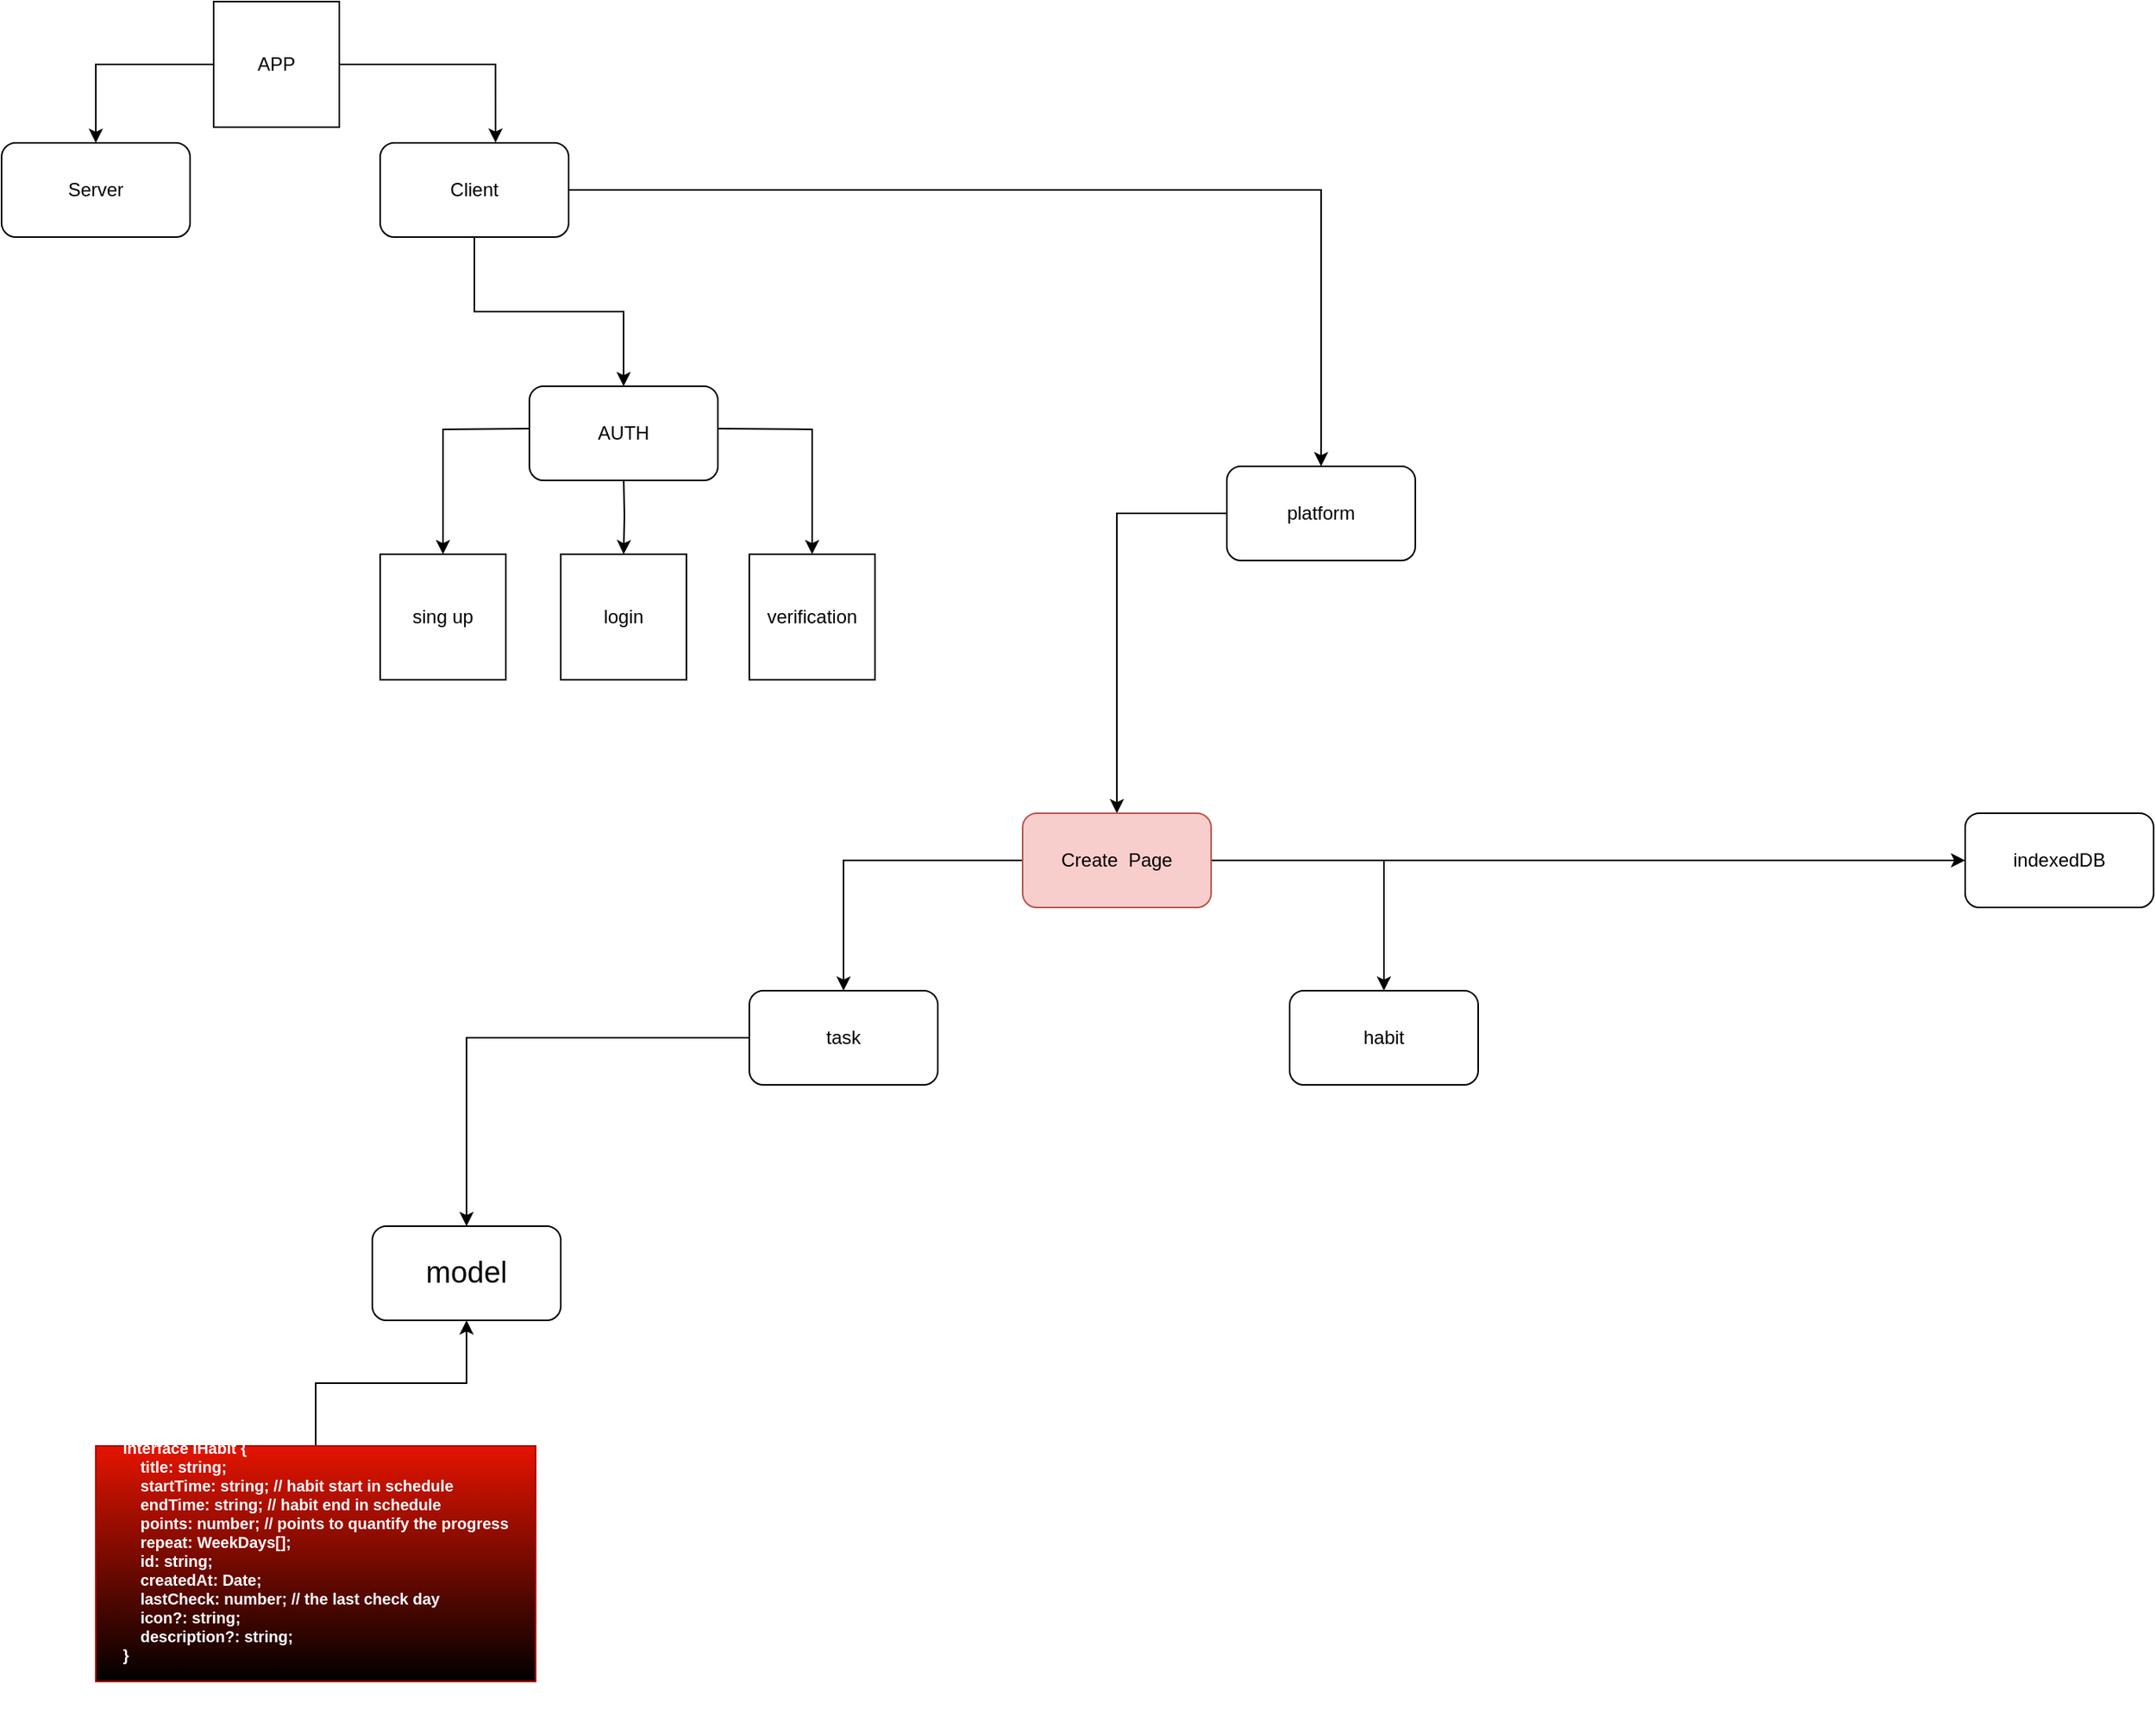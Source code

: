 <mxfile version="24.5.5" type="github">
  <diagram name="Page-1" id="JQZC41tGINEWn2fSmcND">
    <mxGraphModel dx="683" dy="1432" grid="1" gridSize="10" guides="1" tooltips="1" connect="1" arrows="1" fold="1" page="1" pageScale="1" pageWidth="850" pageHeight="1100" math="0" shadow="0">
      <root>
        <mxCell id="0" />
        <mxCell id="1" parent="0" />
        <mxCell id="3uVtk0U-PaGlg2lZi4n8-4" value="verification" style="whiteSpace=wrap;html=1;aspect=fixed;" vertex="1" parent="1">
          <mxGeometry x="686" y="342" width="80" height="80" as="geometry" />
        </mxCell>
        <mxCell id="3uVtk0U-PaGlg2lZi4n8-5" value="login" style="whiteSpace=wrap;html=1;aspect=fixed;" vertex="1" parent="1">
          <mxGeometry x="566" y="342" width="80" height="80" as="geometry" />
        </mxCell>
        <mxCell id="3uVtk0U-PaGlg2lZi4n8-6" value="sing up" style="whiteSpace=wrap;html=1;aspect=fixed;" vertex="1" parent="1">
          <mxGeometry x="451" y="342" width="80" height="80" as="geometry" />
        </mxCell>
        <mxCell id="3uVtk0U-PaGlg2lZi4n8-8" style="edgeStyle=orthogonalEdgeStyle;rounded=0;orthogonalLoop=1;jettySize=auto;html=1;entryX=0.5;entryY=0;entryDx=0;entryDy=0;" edge="1" parent="1" target="3uVtk0U-PaGlg2lZi4n8-6">
          <mxGeometry relative="1" as="geometry">
            <mxPoint x="546.0" y="261.966" as="sourcePoint" />
          </mxGeometry>
        </mxCell>
        <mxCell id="3uVtk0U-PaGlg2lZi4n8-9" style="edgeStyle=orthogonalEdgeStyle;rounded=0;orthogonalLoop=1;jettySize=auto;html=1;entryX=0.5;entryY=0;entryDx=0;entryDy=0;" edge="1" parent="1" target="3uVtk0U-PaGlg2lZi4n8-4">
          <mxGeometry relative="1" as="geometry">
            <mxPoint x="666.0" y="261.966" as="sourcePoint" />
          </mxGeometry>
        </mxCell>
        <mxCell id="3uVtk0U-PaGlg2lZi4n8-10" style="edgeStyle=orthogonalEdgeStyle;rounded=0;orthogonalLoop=1;jettySize=auto;html=1;exitX=0.5;exitY=1;exitDx=0;exitDy=0;entryX=0.5;entryY=0;entryDx=0;entryDy=0;" edge="1" parent="1" target="3uVtk0U-PaGlg2lZi4n8-5">
          <mxGeometry relative="1" as="geometry">
            <mxPoint x="606.0" y="292" as="sourcePoint" />
          </mxGeometry>
        </mxCell>
        <mxCell id="3uVtk0U-PaGlg2lZi4n8-7" value="AUTH" style="rounded=1;whiteSpace=wrap;html=1;" vertex="1" parent="1">
          <mxGeometry x="546" y="235" width="120" height="60" as="geometry" />
        </mxCell>
        <mxCell id="3uVtk0U-PaGlg2lZi4n8-22" style="edgeStyle=orthogonalEdgeStyle;rounded=0;orthogonalLoop=1;jettySize=auto;html=1;entryX=0.5;entryY=0;entryDx=0;entryDy=0;" edge="1" parent="1" source="3uVtk0U-PaGlg2lZi4n8-18" target="3uVtk0U-PaGlg2lZi4n8-21">
          <mxGeometry relative="1" as="geometry" />
        </mxCell>
        <mxCell id="3uVtk0U-PaGlg2lZi4n8-18" value="APP" style="whiteSpace=wrap;html=1;aspect=fixed;" vertex="1" parent="1">
          <mxGeometry x="345" y="-10" width="80" height="80" as="geometry" />
        </mxCell>
        <mxCell id="3uVtk0U-PaGlg2lZi4n8-24" style="edgeStyle=orthogonalEdgeStyle;rounded=0;orthogonalLoop=1;jettySize=auto;html=1;" edge="1" parent="1" source="3uVtk0U-PaGlg2lZi4n8-20" target="3uVtk0U-PaGlg2lZi4n8-7">
          <mxGeometry relative="1" as="geometry" />
        </mxCell>
        <mxCell id="3uVtk0U-PaGlg2lZi4n8-25" style="edgeStyle=orthogonalEdgeStyle;rounded=0;orthogonalLoop=1;jettySize=auto;html=1;" edge="1" parent="1" source="3uVtk0U-PaGlg2lZi4n8-20" target="3uVtk0U-PaGlg2lZi4n8-26">
          <mxGeometry relative="1" as="geometry">
            <mxPoint x="1050" y="110" as="targetPoint" />
          </mxGeometry>
        </mxCell>
        <mxCell id="3uVtk0U-PaGlg2lZi4n8-20" value="Client" style="rounded=1;whiteSpace=wrap;html=1;" vertex="1" parent="1">
          <mxGeometry x="451" y="80" width="120" height="60" as="geometry" />
        </mxCell>
        <mxCell id="3uVtk0U-PaGlg2lZi4n8-21" value="Server" style="rounded=1;whiteSpace=wrap;html=1;" vertex="1" parent="1">
          <mxGeometry x="210" y="80" width="120" height="60" as="geometry" />
        </mxCell>
        <mxCell id="3uVtk0U-PaGlg2lZi4n8-23" style="edgeStyle=orthogonalEdgeStyle;rounded=0;orthogonalLoop=1;jettySize=auto;html=1;entryX=0.612;entryY=-0.003;entryDx=0;entryDy=0;entryPerimeter=0;" edge="1" parent="1" source="3uVtk0U-PaGlg2lZi4n8-18" target="3uVtk0U-PaGlg2lZi4n8-20">
          <mxGeometry relative="1" as="geometry" />
        </mxCell>
        <mxCell id="3uVtk0U-PaGlg2lZi4n8-30" style="edgeStyle=orthogonalEdgeStyle;rounded=0;orthogonalLoop=1;jettySize=auto;html=1;" edge="1" parent="1" source="3uVtk0U-PaGlg2lZi4n8-26" target="3uVtk0U-PaGlg2lZi4n8-28">
          <mxGeometry relative="1" as="geometry" />
        </mxCell>
        <mxCell id="3uVtk0U-PaGlg2lZi4n8-26" value="platform" style="rounded=1;whiteSpace=wrap;html=1;" vertex="1" parent="1">
          <mxGeometry x="990.0" y="286" width="120" height="60" as="geometry" />
        </mxCell>
        <mxCell id="3uVtk0U-PaGlg2lZi4n8-32" value="" style="edgeStyle=orthogonalEdgeStyle;rounded=0;orthogonalLoop=1;jettySize=auto;html=1;" edge="1" parent="1" source="3uVtk0U-PaGlg2lZi4n8-28" target="3uVtk0U-PaGlg2lZi4n8-31">
          <mxGeometry relative="1" as="geometry" />
        </mxCell>
        <mxCell id="3uVtk0U-PaGlg2lZi4n8-39" style="edgeStyle=orthogonalEdgeStyle;rounded=0;orthogonalLoop=1;jettySize=auto;html=1;entryX=0.5;entryY=0;entryDx=0;entryDy=0;" edge="1" parent="1" source="3uVtk0U-PaGlg2lZi4n8-28" target="3uVtk0U-PaGlg2lZi4n8-35">
          <mxGeometry relative="1" as="geometry" />
        </mxCell>
        <mxCell id="3uVtk0U-PaGlg2lZi4n8-42" style="edgeStyle=orthogonalEdgeStyle;rounded=0;orthogonalLoop=1;jettySize=auto;html=1;entryX=0;entryY=0.5;entryDx=0;entryDy=0;" edge="1" parent="1" source="3uVtk0U-PaGlg2lZi4n8-28" target="3uVtk0U-PaGlg2lZi4n8-34">
          <mxGeometry relative="1" as="geometry" />
        </mxCell>
        <mxCell id="3uVtk0U-PaGlg2lZi4n8-28" value="Create&amp;nbsp; Page" style="rounded=1;whiteSpace=wrap;html=1;fillColor=#f8cecc;strokeColor=#b85450;" vertex="1" parent="1">
          <mxGeometry x="860" y="507" width="120" height="60" as="geometry" />
        </mxCell>
        <mxCell id="3uVtk0U-PaGlg2lZi4n8-31" value="habit" style="rounded=1;whiteSpace=wrap;html=1;" vertex="1" parent="1">
          <mxGeometry x="1030" y="620" width="120" height="60" as="geometry" />
        </mxCell>
        <mxCell id="3uVtk0U-PaGlg2lZi4n8-34" value="indexedDB" style="rounded=1;whiteSpace=wrap;html=1;" vertex="1" parent="1">
          <mxGeometry x="1460" y="507" width="120" height="60" as="geometry" />
        </mxCell>
        <mxCell id="3uVtk0U-PaGlg2lZi4n8-46" value="" style="edgeStyle=orthogonalEdgeStyle;rounded=0;orthogonalLoop=1;jettySize=auto;html=1;" edge="1" parent="1" source="3uVtk0U-PaGlg2lZi4n8-35" target="3uVtk0U-PaGlg2lZi4n8-45">
          <mxGeometry relative="1" as="geometry" />
        </mxCell>
        <mxCell id="3uVtk0U-PaGlg2lZi4n8-35" value="task" style="whiteSpace=wrap;html=1;rounded=1;" vertex="1" parent="1">
          <mxGeometry x="686" y="620" width="120" height="60" as="geometry" />
        </mxCell>
        <mxCell id="3uVtk0U-PaGlg2lZi4n8-45" value="&lt;font style=&quot;font-size: 19px;&quot;&gt;model&lt;/font&gt;" style="whiteSpace=wrap;html=1;rounded=1;" vertex="1" parent="1">
          <mxGeometry x="446" y="770" width="120" height="60" as="geometry" />
        </mxCell>
        <mxCell id="3uVtk0U-PaGlg2lZi4n8-52" style="edgeStyle=orthogonalEdgeStyle;rounded=0;orthogonalLoop=1;jettySize=auto;html=1;entryX=0.5;entryY=1;entryDx=0;entryDy=0;" edge="1" parent="1" source="3uVtk0U-PaGlg2lZi4n8-51" target="3uVtk0U-PaGlg2lZi4n8-45">
          <mxGeometry relative="1" as="geometry" />
        </mxCell>
        <mxCell id="3uVtk0U-PaGlg2lZi4n8-51" value="&lt;h5 style=&quot;text-align: left; font-size: 10px;&quot;&gt;interface IHabit {&lt;br&gt;&amp;nbsp; &amp;nbsp; title: string;&lt;br&gt;&amp;nbsp; &amp;nbsp; startTime: string; // habit start in schedule&lt;br&gt;&amp;nbsp; &amp;nbsp; endTime: string; // habit end in schedule&lt;br&gt;&amp;nbsp; &amp;nbsp; points: number; // points to quantify the progress&lt;br&gt;&amp;nbsp; &amp;nbsp; repeat: WeekDays[];&lt;br&gt;&amp;nbsp; &amp;nbsp; id: string;&lt;br&gt;&amp;nbsp; &amp;nbsp; createdAt: Date;&lt;br&gt;&amp;nbsp; &amp;nbsp; lastCheck: number; // the last check day&lt;br&gt;&amp;nbsp; &amp;nbsp; icon?: string;&lt;br&gt;&amp;nbsp; &amp;nbsp; description?: string;&lt;br&gt;}&lt;/h5&gt;&lt;div&gt;&lt;br&gt;&lt;/div&gt;" style="text;html=1;align=center;verticalAlign=middle;whiteSpace=wrap;rounded=0;fillColor=#e51400;fontColor=#ffffff;strokeColor=#B20000;gradientColor=default;" vertex="1" parent="1">
          <mxGeometry x="270" y="910" width="280" height="150" as="geometry" />
        </mxCell>
        <mxCell id="3uVtk0U-PaGlg2lZi4n8-53" style="edgeStyle=orthogonalEdgeStyle;rounded=0;orthogonalLoop=1;jettySize=auto;html=1;exitX=0.5;exitY=1;exitDx=0;exitDy=0;" edge="1" parent="1" source="3uVtk0U-PaGlg2lZi4n8-51" target="3uVtk0U-PaGlg2lZi4n8-51">
          <mxGeometry relative="1" as="geometry" />
        </mxCell>
      </root>
    </mxGraphModel>
  </diagram>
</mxfile>
